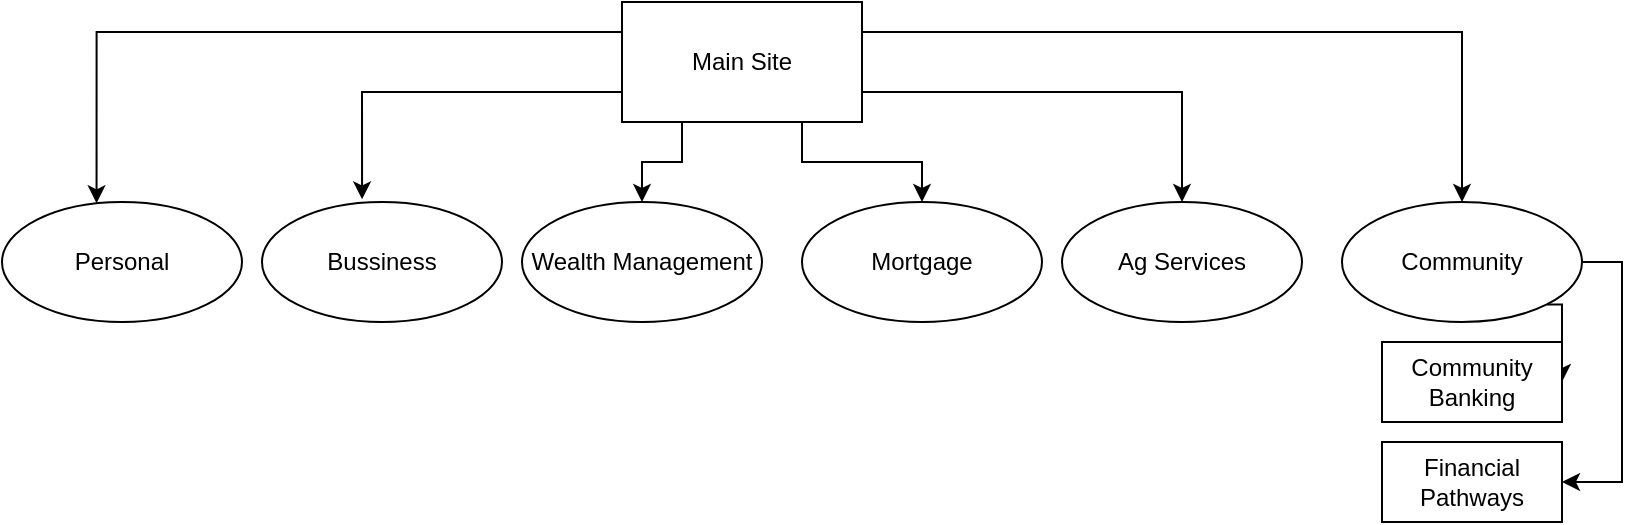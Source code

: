 <mxfile version="20.6.2" type="github">
  <diagram id="XkYsIAO0hcN3_vJOo2f3" name="Page-1">
    <mxGraphModel dx="1022" dy="460" grid="1" gridSize="10" guides="1" tooltips="1" connect="1" arrows="1" fold="1" page="1" pageScale="1" pageWidth="850" pageHeight="1100" math="0" shadow="0">
      <root>
        <mxCell id="0" />
        <mxCell id="1" parent="0" />
        <mxCell id="lJ80UI3CUfetuiSFEIGP-16" style="edgeStyle=orthogonalEdgeStyle;rounded=0;orthogonalLoop=1;jettySize=auto;html=1;exitX=0.25;exitY=1;exitDx=0;exitDy=0;" edge="1" parent="1" source="lJ80UI3CUfetuiSFEIGP-1" target="lJ80UI3CUfetuiSFEIGP-4">
          <mxGeometry relative="1" as="geometry" />
        </mxCell>
        <mxCell id="lJ80UI3CUfetuiSFEIGP-17" style="edgeStyle=orthogonalEdgeStyle;rounded=0;orthogonalLoop=1;jettySize=auto;html=1;exitX=0.75;exitY=1;exitDx=0;exitDy=0;entryX=0.5;entryY=0;entryDx=0;entryDy=0;" edge="1" parent="1" source="lJ80UI3CUfetuiSFEIGP-1" target="lJ80UI3CUfetuiSFEIGP-5">
          <mxGeometry relative="1" as="geometry" />
        </mxCell>
        <mxCell id="lJ80UI3CUfetuiSFEIGP-18" style="edgeStyle=orthogonalEdgeStyle;rounded=0;orthogonalLoop=1;jettySize=auto;html=1;exitX=0;exitY=0.75;exitDx=0;exitDy=0;entryX=0.417;entryY=-0.022;entryDx=0;entryDy=0;entryPerimeter=0;" edge="1" parent="1" source="lJ80UI3CUfetuiSFEIGP-1" target="lJ80UI3CUfetuiSFEIGP-3">
          <mxGeometry relative="1" as="geometry" />
        </mxCell>
        <mxCell id="lJ80UI3CUfetuiSFEIGP-19" style="edgeStyle=orthogonalEdgeStyle;rounded=0;orthogonalLoop=1;jettySize=auto;html=1;exitX=0;exitY=0.25;exitDx=0;exitDy=0;entryX=0.394;entryY=0.011;entryDx=0;entryDy=0;entryPerimeter=0;" edge="1" parent="1" source="lJ80UI3CUfetuiSFEIGP-1" target="lJ80UI3CUfetuiSFEIGP-2">
          <mxGeometry relative="1" as="geometry" />
        </mxCell>
        <mxCell id="lJ80UI3CUfetuiSFEIGP-20" style="edgeStyle=orthogonalEdgeStyle;rounded=0;orthogonalLoop=1;jettySize=auto;html=1;exitX=1;exitY=0.25;exitDx=0;exitDy=0;entryX=0.5;entryY=0;entryDx=0;entryDy=0;" edge="1" parent="1" source="lJ80UI3CUfetuiSFEIGP-1" target="lJ80UI3CUfetuiSFEIGP-7">
          <mxGeometry relative="1" as="geometry" />
        </mxCell>
        <mxCell id="lJ80UI3CUfetuiSFEIGP-21" style="edgeStyle=orthogonalEdgeStyle;rounded=0;orthogonalLoop=1;jettySize=auto;html=1;exitX=1;exitY=0.75;exitDx=0;exitDy=0;entryX=0.5;entryY=0;entryDx=0;entryDy=0;" edge="1" parent="1" source="lJ80UI3CUfetuiSFEIGP-1" target="lJ80UI3CUfetuiSFEIGP-6">
          <mxGeometry relative="1" as="geometry" />
        </mxCell>
        <mxCell id="lJ80UI3CUfetuiSFEIGP-1" value="Main Site" style="whiteSpace=wrap;html=1;" vertex="1" parent="1">
          <mxGeometry x="320" y="50" width="120" height="60" as="geometry" />
        </mxCell>
        <mxCell id="lJ80UI3CUfetuiSFEIGP-2" value="Personal" style="ellipse;whiteSpace=wrap;html=1;" vertex="1" parent="1">
          <mxGeometry x="10" y="150" width="120" height="60" as="geometry" />
        </mxCell>
        <mxCell id="lJ80UI3CUfetuiSFEIGP-3" value="Bussiness" style="ellipse;whiteSpace=wrap;html=1;" vertex="1" parent="1">
          <mxGeometry x="140" y="150" width="120" height="60" as="geometry" />
        </mxCell>
        <mxCell id="lJ80UI3CUfetuiSFEIGP-4" value="Wealth Management" style="ellipse;whiteSpace=wrap;html=1;" vertex="1" parent="1">
          <mxGeometry x="270" y="150" width="120" height="60" as="geometry" />
        </mxCell>
        <mxCell id="lJ80UI3CUfetuiSFEIGP-5" value="Mortgage" style="ellipse;whiteSpace=wrap;html=1;" vertex="1" parent="1">
          <mxGeometry x="410" y="150" width="120" height="60" as="geometry" />
        </mxCell>
        <mxCell id="lJ80UI3CUfetuiSFEIGP-6" value="Ag Services" style="ellipse;whiteSpace=wrap;html=1;" vertex="1" parent="1">
          <mxGeometry x="540" y="150" width="120" height="60" as="geometry" />
        </mxCell>
        <mxCell id="lJ80UI3CUfetuiSFEIGP-13" style="edgeStyle=orthogonalEdgeStyle;rounded=0;orthogonalLoop=1;jettySize=auto;html=1;exitX=1;exitY=1;exitDx=0;exitDy=0;entryX=1;entryY=0.5;entryDx=0;entryDy=0;" edge="1" parent="1" source="lJ80UI3CUfetuiSFEIGP-7" target="lJ80UI3CUfetuiSFEIGP-11">
          <mxGeometry relative="1" as="geometry" />
        </mxCell>
        <mxCell id="lJ80UI3CUfetuiSFEIGP-15" style="edgeStyle=orthogonalEdgeStyle;rounded=0;orthogonalLoop=1;jettySize=auto;html=1;exitX=1;exitY=0.5;exitDx=0;exitDy=0;entryX=1;entryY=0.5;entryDx=0;entryDy=0;" edge="1" parent="1" source="lJ80UI3CUfetuiSFEIGP-7" target="lJ80UI3CUfetuiSFEIGP-12">
          <mxGeometry relative="1" as="geometry" />
        </mxCell>
        <mxCell id="lJ80UI3CUfetuiSFEIGP-7" value="Community" style="ellipse;whiteSpace=wrap;html=1;" vertex="1" parent="1">
          <mxGeometry x="680" y="150" width="120" height="60" as="geometry" />
        </mxCell>
        <mxCell id="lJ80UI3CUfetuiSFEIGP-11" value="Community Banking" style="whiteSpace=wrap;html=1;" vertex="1" parent="1">
          <mxGeometry x="700" y="220" width="90" height="40" as="geometry" />
        </mxCell>
        <mxCell id="lJ80UI3CUfetuiSFEIGP-12" value="Financial Pathways" style="whiteSpace=wrap;html=1;" vertex="1" parent="1">
          <mxGeometry x="700" y="270" width="90" height="40" as="geometry" />
        </mxCell>
      </root>
    </mxGraphModel>
  </diagram>
</mxfile>
